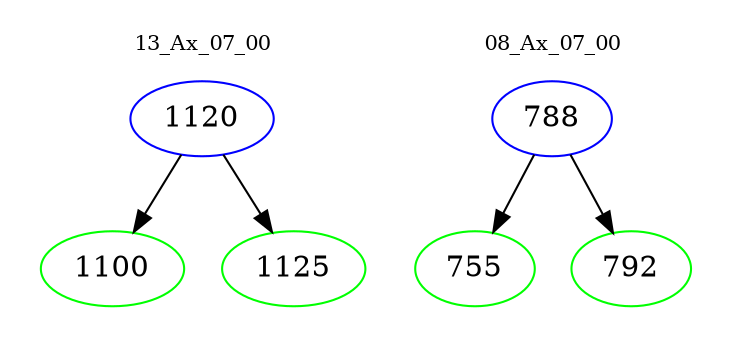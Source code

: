 digraph{
subgraph cluster_0 {
color = white
label = "13_Ax_07_00";
fontsize=10;
T0_1120 [label="1120", color="blue"]
T0_1120 -> T0_1100 [color="black"]
T0_1100 [label="1100", color="green"]
T0_1120 -> T0_1125 [color="black"]
T0_1125 [label="1125", color="green"]
}
subgraph cluster_1 {
color = white
label = "08_Ax_07_00";
fontsize=10;
T1_788 [label="788", color="blue"]
T1_788 -> T1_755 [color="black"]
T1_755 [label="755", color="green"]
T1_788 -> T1_792 [color="black"]
T1_792 [label="792", color="green"]
}
}
